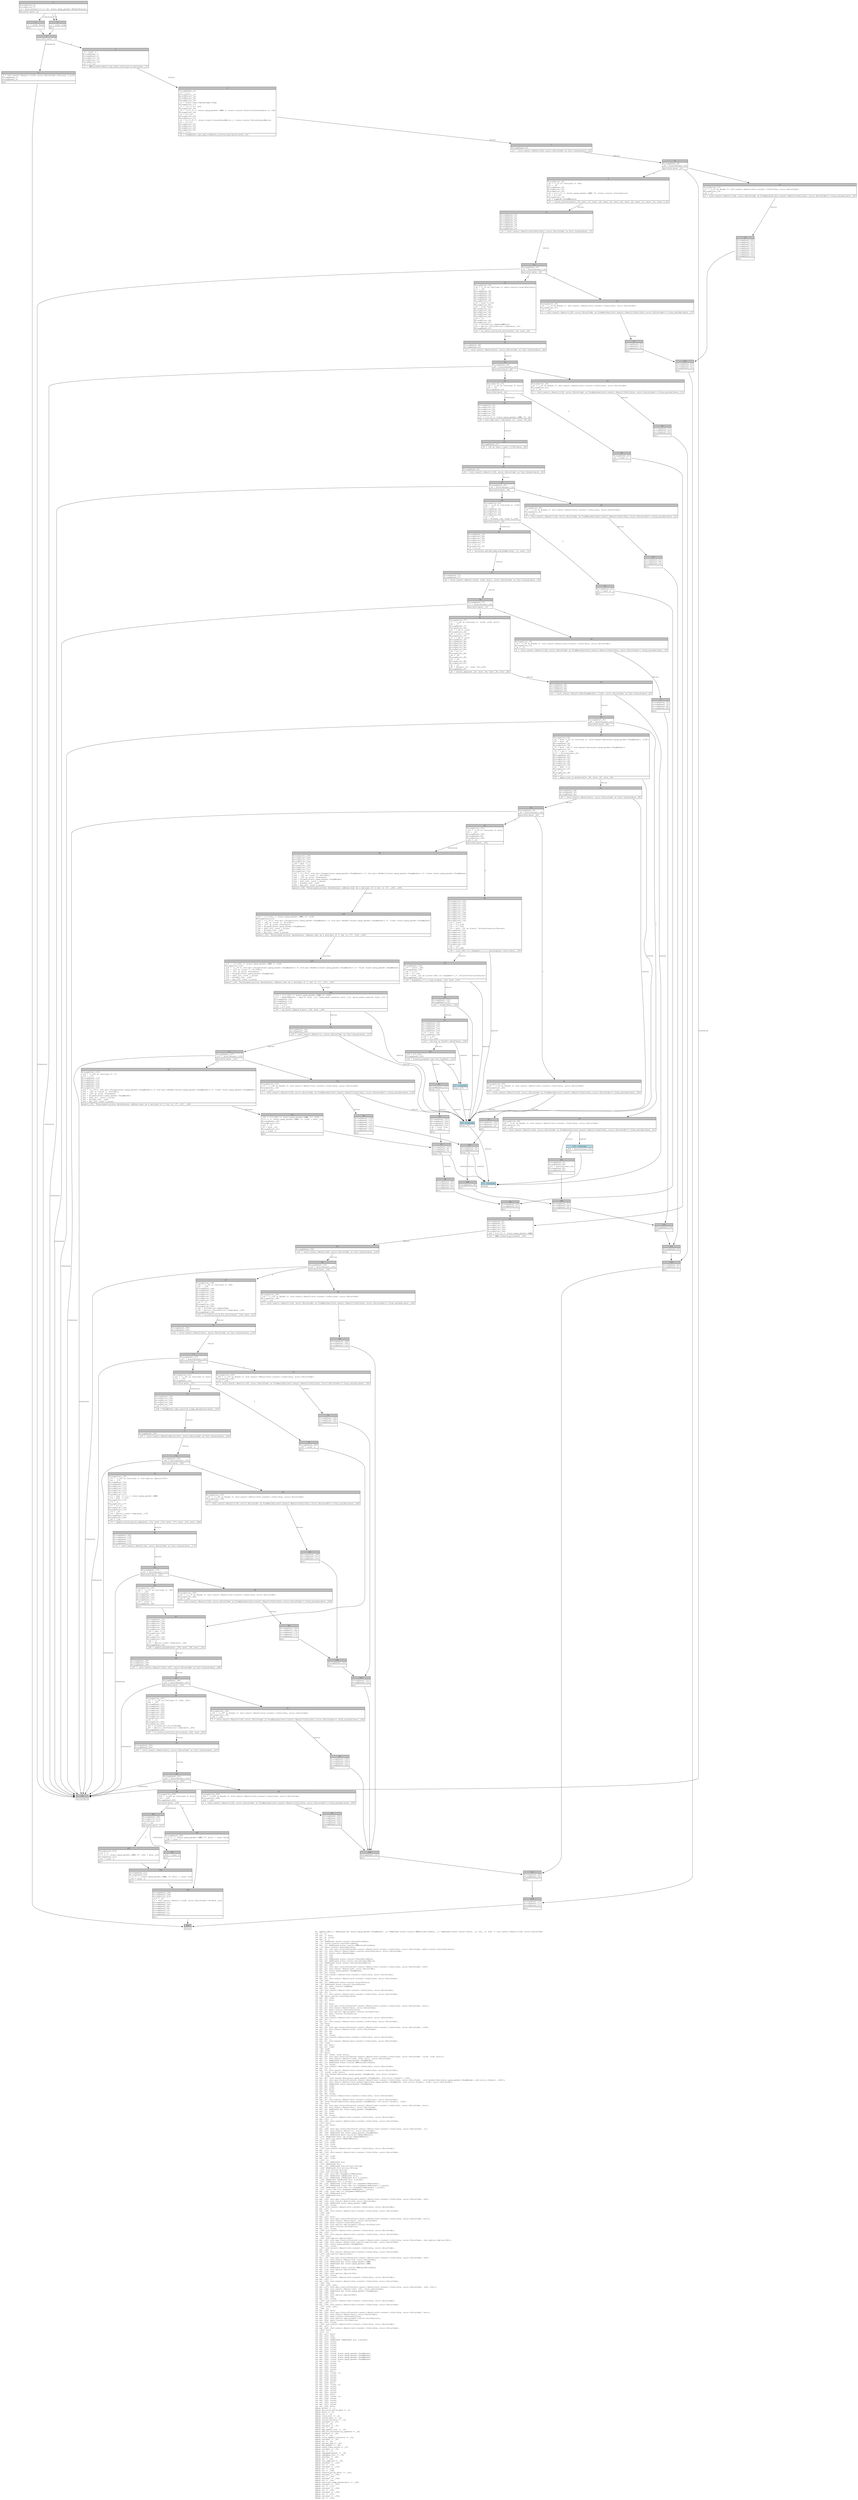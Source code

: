 digraph Mir_0_745 {
    graph [fontname="Courier, monospace"];
    node [fontname="Courier, monospace"];
    edge [fontname="Courier, monospace"];
    label=<fn _update_amm(_1: &amp;ReErased mut state::perp_market::PerpMarket, _2: &amp;ReErased state::oracle::MMOraclePriceData, _3: &amp;ReErased state::state::State, _4: i64, _5: u64) -&gt; std::result::Result&lt;i128, error::ErrorCode&gt;<br align="left"/>let _6: ();<br align="left"/>let mut _7: bool;<br align="left"/>let mut _8: isize;<br align="left"/>let mut _9: !;<br align="left"/>let _10: &amp;ReErased state::oracle::OraclePriceData;<br align="left"/>let _11: state::oracle::OraclePriceData;<br align="left"/>let mut _12: &amp;ReErased state::oracle::MMOraclePriceData;<br align="left"/>let _13: math::oracle::OracleValidity;<br align="left"/>let mut _14: std::ops::ControlFlow&lt;std::result::Result&lt;std::convert::Infallible, error::ErrorCode&gt;, math::oracle::OracleValidity&gt;;<br align="left"/>let mut _15: std::result::Result&lt;math::oracle::OracleValidity, error::ErrorCode&gt;;<br align="left"/>let mut _16: state::user::MarketType;<br align="left"/>let mut _17: u16;<br align="left"/>let mut _18: i64;<br align="left"/>let mut _19: &amp;ReErased state::oracle::OraclePriceData;<br align="left"/>let mut _20: &amp;ReErased state::state::ValidityGuardRails;<br align="left"/>let _21: &amp;ReErased state::state::ValidityGuardRails;<br align="left"/>let mut _22: u64;<br align="left"/>let mut _23: std::ops::ControlFlow&lt;std::result::Result&lt;std::convert::Infallible, error::ErrorCode&gt;, u64&gt;;<br align="left"/>let mut _24: std::result::Result&lt;u64, error::ErrorCode&gt;;<br align="left"/>let mut _25: state::perp_market::PerpMarket;<br align="left"/>let mut _26: isize;<br align="left"/>let _27: std::result::Result&lt;std::convert::Infallible, error::ErrorCode&gt;;<br align="left"/>let mut _28: !;<br align="left"/>let mut _29: std::result::Result&lt;std::convert::Infallible, error::ErrorCode&gt;;<br align="left"/>let _30: u64;<br align="left"/>let mut _31: &amp;ReErased state::oracle::OracleSource;<br align="left"/>let _32: &amp;ReErased state::oracle::OracleSource;<br align="left"/>let mut _33: math::oracle::LogMode;<br align="left"/>let mut _34: isize;<br align="left"/>let _35: std::result::Result&lt;std::convert::Infallible, error::ErrorCode&gt;;<br align="left"/>let mut _36: !;<br align="left"/>let mut _37: std::result::Result&lt;std::convert::Infallible, error::ErrorCode&gt;;<br align="left"/>let _38: math::oracle::OracleValidity;<br align="left"/>let mut _39: i128;<br align="left"/>let mut _40: bool;<br align="left"/>let _41: ();<br align="left"/>let mut _42: bool;<br align="left"/>let mut _43: std::ops::ControlFlow&lt;std::result::Result&lt;std::convert::Infallible, error::ErrorCode&gt;, bool&gt;;<br align="left"/>let mut _44: std::result::Result&lt;bool, error::ErrorCode&gt;;<br align="left"/>let mut _45: math::oracle::OracleValidity;<br align="left"/>let mut _46: std::option::Option&lt;math::oracle::DriftAction&gt;;<br align="left"/>let mut _47: math::oracle::DriftAction;<br align="left"/>let mut _48: isize;<br align="left"/>let _49: std::result::Result&lt;std::convert::Infallible, error::ErrorCode&gt;;<br align="left"/>let mut _50: !;<br align="left"/>let mut _51: std::result::Result&lt;std::convert::Infallible, error::ErrorCode&gt;;<br align="left"/>let _52: bool;<br align="left"/>let _53: i128;<br align="left"/>let mut _54: std::ops::ControlFlow&lt;std::result::Result&lt;std::convert::Infallible, error::ErrorCode&gt;, i128&gt;;<br align="left"/>let mut _55: std::result::Result&lt;i128, error::ErrorCode&gt;;<br align="left"/>let mut _56: u8;<br align="left"/>let mut _57: u8;<br align="left"/>let mut _58: isize;<br align="left"/>let _59: std::result::Result&lt;std::convert::Infallible, error::ErrorCode&gt;;<br align="left"/>let mut _60: !;<br align="left"/>let mut _61: std::result::Result&lt;std::convert::Infallible, error::ErrorCode&gt;;<br align="left"/>let _62: i128;<br align="left"/>let mut _63: bool;<br align="left"/>let mut _64: i128;<br align="left"/>let _65: u128;<br align="left"/>let _66: u128;<br align="left"/>let _67: bool;<br align="left"/>let mut _68: (u128, u128, bool);<br align="left"/>let mut _69: std::ops::ControlFlow&lt;std::result::Result&lt;std::convert::Infallible, error::ErrorCode&gt;, (u128, u128, bool)&gt;;<br align="left"/>let mut _70: std::result::Result&lt;(u128, u128, bool), error::ErrorCode&gt;;<br align="left"/>let mut _71: &amp;ReErased state::perp_market::PerpMarket;<br align="left"/>let mut _72: &amp;ReErased state::oracle::MMOraclePriceData;<br align="left"/>let mut _73: isize;<br align="left"/>let _74: std::result::Result&lt;std::convert::Infallible, error::ErrorCode&gt;;<br align="left"/>let mut _75: !;<br align="left"/>let mut _76: std::result::Result&lt;std::convert::Infallible, error::ErrorCode&gt;;<br align="left"/>let _77: (u128, u128, bool);<br align="left"/>let _78: std::boxed::Box&lt;state::perp_market::PerpMarket, std::alloc::Global&gt;;<br align="left"/>let _79: i128;<br align="left"/>let mut _80: (std::boxed::Box&lt;state::perp_market::PerpMarket, std::alloc::Global&gt;, i128);<br align="left"/>let mut _81: std::ops::ControlFlow&lt;std::result::Result&lt;std::convert::Infallible, error::ErrorCode&gt;, (std::boxed::Box&lt;state::perp_market::PerpMarket, std::alloc::Global&gt;, i128)&gt;;<br align="left"/>let mut _82: std::result::Result&lt;(std::boxed::Box&lt;state::perp_market::PerpMarket, std::alloc::Global&gt;, i128), error::ErrorCode&gt;;<br align="left"/>let mut _83: &amp;ReErased state::perp_market::PerpMarket;<br align="left"/>let mut _84: u128;<br align="left"/>let mut _85: u128;<br align="left"/>let mut _86: bool;<br align="left"/>let mut _87: i128;<br align="left"/>let mut _88: isize;<br align="left"/>let _89: std::result::Result&lt;std::convert::Infallible, error::ErrorCode&gt;;<br align="left"/>let mut _90: !;<br align="left"/>let mut _91: std::result::Result&lt;std::convert::Infallible, error::ErrorCode&gt;;<br align="left"/>let _92: (std::boxed::Box&lt;state::perp_market::PerpMarket, std::alloc::Global&gt;, i128);<br align="left"/>let _93: bool;<br align="left"/>let mut _94: std::ops::ControlFlow&lt;std::result::Result&lt;std::convert::Infallible, error::ErrorCode&gt;, bool&gt;;<br align="left"/>let mut _95: std::result::Result&lt;bool, error::ErrorCode&gt;;<br align="left"/>let mut _96: &amp;ReErased mut state::perp_market::PerpMarket;<br align="left"/>let mut _97: i128;<br align="left"/>let mut _98: bool;<br align="left"/>let mut _99: isize;<br align="left"/>let _100: std::result::Result&lt;std::convert::Infallible, error::ErrorCode&gt;;<br align="left"/>let mut _101: !;<br align="left"/>let mut _102: std::result::Result&lt;std::convert::Infallible, error::ErrorCode&gt;;<br align="left"/>let _103: bool;<br align="left"/>let mut _104: bool;<br align="left"/>let _105: ();<br align="left"/>let mut _106: std::ops::ControlFlow&lt;std::result::Result&lt;std::convert::Infallible, error::ErrorCode&gt;, ()&gt;;<br align="left"/>let mut _107: std::result::Result&lt;(), error::ErrorCode&gt;;<br align="left"/>let mut _108: &amp;ReErased mut state::perp_market::PerpMarket;<br align="left"/>let mut _109: &amp;ReErased math::cp_curve::UpdateKResult;<br align="left"/>let _110: &amp;ReErased math::cp_curve::UpdateKResult;<br align="left"/>let _111: math::cp_curve::UpdateKResult;<br align="left"/>let mut _112: u128;<br align="left"/>let mut _113: u128;<br align="left"/>let mut _114: u128;<br align="left"/>let mut _115: isize;<br align="left"/>let _116: std::result::Result&lt;std::convert::Infallible, error::ErrorCode&gt;;<br align="left"/>let mut _117: !;<br align="left"/>let mut _118: std::result::Result&lt;std::convert::Infallible, error::ErrorCode&gt;;<br align="left"/>let _119: ();<br align="left"/>let mut _120: u128;<br align="left"/>let mut _121: i128;<br align="left"/>let _122: ();<br align="left"/>let mut _123: &amp;ReErased str;<br align="left"/>let _124: &amp;ReErased str;<br align="left"/>let mut _125: &amp;ReErased std::string::String;<br align="left"/>let _126: &amp;ReErased std::string::String;<br align="left"/>let _127: std::string::String;<br align="left"/>let _128: std::string::String;<br align="left"/>let mut _129: std::fmt::Arguments&lt;ReErased&gt;;<br align="left"/>let mut _130: &amp;ReErased [&amp;ReErased str];<br align="left"/>let mut _131: &amp;ReErased [&amp;ReErased str; 2_usize];<br align="left"/>let _132: &amp;ReErased [&amp;ReErased str; 2_usize];<br align="left"/>let _133: [&amp;ReErased str; 2_usize];<br align="left"/>let mut _134: &amp;ReErased [core::fmt::rt::Argument&lt;ReErased&gt;];<br align="left"/>let mut _135: &amp;ReErased [core::fmt::rt::Argument&lt;ReErased&gt;; 1_usize];<br align="left"/>let _136: &amp;ReErased [core::fmt::rt::Argument&lt;ReErased&gt;; 1_usize];<br align="left"/>let _137: [core::fmt::rt::Argument&lt;ReErased&gt;; 1_usize];<br align="left"/>let mut _138: core::fmt::rt::Argument&lt;ReErased&gt;;<br align="left"/>let mut _139: &amp;ReErased bool;<br align="left"/>let _140: &amp;ReErased bool;<br align="left"/>let _141: u64;<br align="left"/>let mut _142: std::ops::ControlFlow&lt;std::result::Result&lt;std::convert::Infallible, error::ErrorCode&gt;, u64&gt;;<br align="left"/>let mut _143: std::result::Result&lt;u64, error::ErrorCode&gt;;<br align="left"/>let mut _144: &amp;ReErased state::perp_market::AMM;<br align="left"/>let mut _145: isize;<br align="left"/>let _146: std::result::Result&lt;std::convert::Infallible, error::ErrorCode&gt;;<br align="left"/>let mut _147: !;<br align="left"/>let mut _148: std::result::Result&lt;std::convert::Infallible, error::ErrorCode&gt;;<br align="left"/>let _149: u64;<br align="left"/>let _150: ();<br align="left"/>let mut _151: bool;<br align="left"/>let mut _152: std::ops::ControlFlow&lt;std::result::Result&lt;std::convert::Infallible, error::ErrorCode&gt;, bool&gt;;<br align="left"/>let mut _153: std::result::Result&lt;bool, error::ErrorCode&gt;;<br align="left"/>let mut _154: math::oracle::OracleValidity;<br align="left"/>let mut _155: std::option::Option&lt;math::oracle::DriftAction&gt;;<br align="left"/>let mut _156: math::oracle::DriftAction;<br align="left"/>let mut _157: isize;<br align="left"/>let _158: std::result::Result&lt;std::convert::Infallible, error::ErrorCode&gt;;<br align="left"/>let mut _159: !;<br align="left"/>let mut _160: std::result::Result&lt;std::convert::Infallible, error::ErrorCode&gt;;<br align="left"/>let _161: bool;<br align="left"/>let _162: std::option::Option&lt;i64&gt;;<br align="left"/>let mut _163: std::ops::ControlFlow&lt;std::result::Result&lt;std::convert::Infallible, error::ErrorCode&gt;, std::option::Option&lt;i64&gt;&gt;;<br align="left"/>let mut _164: std::result::Result&lt;std::option::Option&lt;i64&gt;, error::ErrorCode&gt;;<br align="left"/>let mut _165: state::perp_market::PerpMarket;<br align="left"/>let mut _166: isize;<br align="left"/>let _167: std::result::Result&lt;std::convert::Infallible, error::ErrorCode&gt;;<br align="left"/>let mut _168: !;<br align="left"/>let mut _169: std::result::Result&lt;std::convert::Infallible, error::ErrorCode&gt;;<br align="left"/>let _170: std::option::Option&lt;i64&gt;;<br align="left"/>let _171: i64;<br align="left"/>let mut _172: std::ops::ControlFlow&lt;std::result::Result&lt;std::convert::Infallible, error::ErrorCode&gt;, i64&gt;;<br align="left"/>let mut _173: std::result::Result&lt;i64, error::ErrorCode&gt;;<br align="left"/>let mut _174: &amp;ReErased mut state::perp_market::AMM;<br align="left"/>let mut _175: &amp;ReErased mut state::perp_market::AMM;<br align="left"/>let mut _176: i64;<br align="left"/>let mut _177: &amp;ReErased state::oracle::MMOraclePriceData;<br align="left"/>let mut _178: std::option::Option&lt;u64&gt;;<br align="left"/>let mut _179: u64;<br align="left"/>let mut _180: std::option::Option&lt;i64&gt;;<br align="left"/>let mut _181: isize;<br align="left"/>let _182: std::result::Result&lt;std::convert::Infallible, error::ErrorCode&gt;;<br align="left"/>let mut _183: !;<br align="left"/>let mut _184: std::result::Result&lt;std::convert::Infallible, error::ErrorCode&gt;;<br align="left"/>let _185: i64;<br align="left"/>let _186: (u32, u32);<br align="left"/>let mut _187: std::ops::ControlFlow&lt;std::result::Result&lt;std::convert::Infallible, error::ErrorCode&gt;, (u32, u32)&gt;;<br align="left"/>let mut _188: std::result::Result&lt;(u32, u32), error::ErrorCode&gt;;<br align="left"/>let mut _189: &amp;ReErased mut state::perp_market::PerpMarket;<br align="left"/>let mut _190: u64;<br align="left"/>let mut _191: std::option::Option&lt;u64&gt;;<br align="left"/>let mut _192: u64;<br align="left"/>let mut _193: isize;<br align="left"/>let _194: std::result::Result&lt;std::convert::Infallible, error::ErrorCode&gt;;<br align="left"/>let mut _195: !;<br align="left"/>let mut _196: std::result::Result&lt;std::convert::Infallible, error::ErrorCode&gt;;<br align="left"/>let _197: (u32, u32);<br align="left"/>let _198: ();<br align="left"/>let mut _199: bool;<br align="left"/>let mut _200: std::ops::ControlFlow&lt;std::result::Result&lt;std::convert::Infallible, error::ErrorCode&gt;, bool&gt;;<br align="left"/>let mut _201: std::result::Result&lt;bool, error::ErrorCode&gt;;<br align="left"/>let mut _202: math::oracle::OracleValidity;<br align="left"/>let mut _203: std::option::Option&lt;math::oracle::DriftAction&gt;;<br align="left"/>let mut _204: math::oracle::DriftAction;<br align="left"/>let mut _205: isize;<br align="left"/>let _206: std::result::Result&lt;std::convert::Infallible, error::ErrorCode&gt;;<br align="left"/>let mut _207: !;<br align="left"/>let mut _208: std::result::Result&lt;std::convert::Infallible, error::ErrorCode&gt;;<br align="left"/>let _209: bool;<br align="left"/>let _210: ();<br align="left"/>let mut _211: bool;<br align="left"/>let mut _212: u64;<br align="left"/>let mut _213: i128;<br align="left"/>let mut _214: &amp;ReErased [&amp;ReErased str; 2_usize];<br align="left"/>let mut _215: isize;<br align="left"/>let mut _216: isize;<br align="left"/>let mut _217: isize;<br align="left"/>let mut _218: isize;<br align="left"/>let mut _219: isize;<br align="left"/>let mut _220: isize;<br align="left"/>let mut _221: *const state::perp_market::PerpMarket;<br align="left"/>let mut _222: *const state::perp_market::PerpMarket;<br align="left"/>let mut _223: *const state::perp_market::PerpMarket;<br align="left"/>let mut _224: *const state::perp_market::PerpMarket;<br align="left"/>let mut _225: *const ();<br align="left"/>let mut _226: usize;<br align="left"/>let mut _227: usize;<br align="left"/>let mut _228: usize;<br align="left"/>let mut _229: usize;<br align="left"/>let mut _230: bool;<br align="left"/>let mut _231: *const ();<br align="left"/>let mut _232: usize;<br align="left"/>let mut _233: usize;<br align="left"/>let mut _234: usize;<br align="left"/>let mut _235: usize;<br align="left"/>let mut _236: bool;<br align="left"/>let mut _237: *const ();<br align="left"/>let mut _238: usize;<br align="left"/>let mut _239: usize;<br align="left"/>let mut _240: usize;<br align="left"/>let mut _241: usize;<br align="left"/>let mut _242: bool;<br align="left"/>let mut _243: *const ();<br align="left"/>let mut _244: usize;<br align="left"/>let mut _245: usize;<br align="left"/>let mut _246: usize;<br align="left"/>let mut _247: usize;<br align="left"/>let mut _248: bool;<br align="left"/>debug market =&gt; _1;<br align="left"/>debug mm_oracle_price_data =&gt; _2;<br align="left"/>debug state =&gt; _3;<br align="left"/>debug now =&gt; _4;<br align="left"/>debug clock_slot =&gt; _5;<br align="left"/>debug oracle_data =&gt; _10;<br align="left"/>debug oracle_validity =&gt; _13;<br align="left"/>debug residual =&gt; _27;<br align="left"/>debug val =&gt; _30;<br align="left"/>debug residual =&gt; _35;<br align="left"/>debug val =&gt; _38;<br align="left"/>debug amm_update_cost =&gt; _39;<br align="left"/>debug amm_not_successfully_updated =&gt; _40;<br align="left"/>debug residual =&gt; _49;<br align="left"/>debug val =&gt; _52;<br align="left"/>debug curve_update_intensity =&gt; _53;<br align="left"/>debug residual =&gt; _59;<br align="left"/>debug val =&gt; _62;<br align="left"/>debug optimal_peg =&gt; _65;<br align="left"/>debug fee_budget =&gt; _66;<br align="left"/>debug check_lower_bound =&gt; _67;<br align="left"/>debug residual =&gt; _74;<br align="left"/>debug val =&gt; _77;<br align="left"/>debug repegged_market =&gt; _78;<br align="left"/>debug repegged_cost =&gt; _79;<br align="left"/>debug residual =&gt; _89;<br align="left"/>debug val =&gt; _92;<br align="left"/>debug cost_applied =&gt; _93;<br align="left"/>debug residual =&gt; _100;<br align="left"/>debug val =&gt; _103;<br align="left"/>debug residual =&gt; _116;<br align="left"/>debug val =&gt; _119;<br align="left"/>debug res =&gt; _128;<br align="left"/>debug reserve_price_after =&gt; _141;<br align="left"/>debug residual =&gt; _146;<br align="left"/>debug val =&gt; _149;<br align="left"/>debug residual =&gt; _158;<br align="left"/>debug val =&gt; _161;<br align="left"/>debug sanitize_clamp_denominator =&gt; _162;<br align="left"/>debug residual =&gt; _167;<br align="left"/>debug val =&gt; _170;<br align="left"/>debug residual =&gt; _182;<br align="left"/>debug val =&gt; _185;<br align="left"/>debug residual =&gt; _194;<br align="left"/>debug val =&gt; _197;<br align="left"/>debug residual =&gt; _206;<br align="left"/>debug val =&gt; _209;<br align="left"/>>;
    bb0__0_745 [shape="none", label=<<table border="0" cellborder="1" cellspacing="0"><tr><td bgcolor="gray" align="center" colspan="1">0</td></tr><tr><td align="left" balign="left">StorageLive(_6)<br/>StorageLive(_7)<br/>_8 = discriminant(((*_1).22: state::perp_market::MarketStatus))<br/></td></tr><tr><td align="left">switchInt(move _8)</td></tr></table>>];
    bb1__0_745 [shape="none", label=<<table border="0" cellborder="1" cellspacing="0"><tr><td bgcolor="gray" align="center" colspan="1">1</td></tr><tr><td align="left" balign="left">_7 = const false<br/></td></tr><tr><td align="left">goto</td></tr></table>>];
    bb2__0_745 [shape="none", label=<<table border="0" cellborder="1" cellspacing="0"><tr><td bgcolor="gray" align="center" colspan="1">2</td></tr><tr><td align="left" balign="left">_7 = const true<br/></td></tr><tr><td align="left">goto</td></tr></table>>];
    bb3__0_745 [shape="none", label=<<table border="0" cellborder="1" cellspacing="0"><tr><td bgcolor="gray" align="center" colspan="1">3</td></tr><tr><td align="left">switchInt(move _7)</td></tr></table>>];
    bb4__0_745 [shape="none", label=<<table border="0" cellborder="1" cellspacing="0"><tr><td bgcolor="gray" align="center" colspan="1">4</td></tr><tr><td align="left" balign="left">_0 = std::result::Result::&lt;i128, error::ErrorCode&gt;::Ok(const 0_i128)<br/>StorageDead(_7)<br/>StorageDead(_6)<br/></td></tr><tr><td align="left">goto</td></tr></table>>];
    bb5__0_745 [shape="none", label=<<table border="0" cellborder="1" cellspacing="0"><tr><td bgcolor="gray" align="center" colspan="1">5</td></tr><tr><td align="left" balign="left">_6 = const ()<br/>StorageDead(_7)<br/>StorageDead(_6)<br/>StorageLive(_10)<br/>StorageLive(_11)<br/>StorageLive(_12)<br/>_12 = &amp;(*_2)<br/></td></tr><tr><td align="left">_11 = MMOraclePriceData::get_safe_oracle_price_data(move _12)</td></tr></table>>];
    bb6__0_745 [shape="none", label=<<table border="0" cellborder="1" cellspacing="0"><tr><td bgcolor="gray" align="center" colspan="1">6</td></tr><tr><td align="left" balign="left">StorageDead(_12)<br/>_10 = &amp;_11<br/>StorageLive(_13)<br/>StorageLive(_14)<br/>StorageLive(_15)<br/>StorageLive(_16)<br/>_16 = state::user::MarketType::Perp<br/>StorageLive(_17)<br/>_17 = ((*_1).21: u16)<br/>StorageLive(_18)<br/>_18 = ((((*_1).1: state::perp_market::AMM).1: state::oracle::HistoricalOracleData).3: i64)<br/>StorageLive(_19)<br/>_19 = &amp;(*_10)<br/>StorageLive(_20)<br/>StorageLive(_21)<br/>_21 = &amp;(((*_3).7: state::state::OracleGuardRails).1: state::state::ValidityGuardRails)<br/>_20 = &amp;(*_21)<br/>StorageLive(_22)<br/>StorageLive(_23)<br/>StorageLive(_24)<br/>StorageLive(_25)<br/>_25 = (*_1)<br/></td></tr><tr><td align="left">_24 = PerpMarket::get_max_confidence_interval_multiplier(move _25)</td></tr></table>>];
    bb7__0_745 [shape="none", label=<<table border="0" cellborder="1" cellspacing="0"><tr><td bgcolor="gray" align="center" colspan="1">7</td></tr><tr><td align="left" balign="left">StorageDead(_25)<br/></td></tr><tr><td align="left">_23 = &lt;std::result::Result&lt;u64, error::ErrorCode&gt; as Try&gt;::branch(move _24)</td></tr></table>>];
    bb8__0_745 [shape="none", label=<<table border="0" cellborder="1" cellspacing="0"><tr><td bgcolor="gray" align="center" colspan="1">8</td></tr><tr><td align="left" balign="left">StorageDead(_24)<br/>_26 = discriminant(_23)<br/></td></tr><tr><td align="left">switchInt(move _26)</td></tr></table>>];
    bb9__0_745 [shape="none", label=<<table border="0" cellborder="1" cellspacing="0"><tr><td bgcolor="gray" align="center" colspan="1">9</td></tr><tr><td align="left" balign="left">StorageLive(_30)<br/>_30 = ((_23 as Continue).0: u64)<br/>_22 = _30<br/>StorageDead(_30)<br/>StorageLive(_31)<br/>StorageLive(_32)<br/>_32 = &amp;(((*_1).1: state::perp_market::AMM).72: state::oracle::OracleSource)<br/>_31 = &amp;(*_32)<br/>StorageLive(_33)<br/>_33 = LogMode::SafeMMOracle<br/></td></tr><tr><td align="left">_15 = oracle_validity(move _16, move _17, move _18, move _19, move _20, move _22, move _31, move _33, const 0_i8)</td></tr></table>>];
    bb10__0_745 [shape="none", label=<<table border="0" cellborder="1" cellspacing="0"><tr><td bgcolor="gray" align="center" colspan="1">10</td></tr><tr><td align="left">unreachable</td></tr></table>>];
    bb11__0_745 [shape="none", label=<<table border="0" cellborder="1" cellspacing="0"><tr><td bgcolor="gray" align="center" colspan="1">11</td></tr><tr><td align="left" balign="left">StorageLive(_27)<br/>_27 = ((_23 as Break).0: std::result::Result&lt;std::convert::Infallible, error::ErrorCode&gt;)<br/>StorageLive(_29)<br/>_29 = _27<br/></td></tr><tr><td align="left">_0 = &lt;std::result::Result&lt;i128, error::ErrorCode&gt; as FromResidual&lt;std::result::Result&lt;Infallible, error::ErrorCode&gt;&gt;&gt;::from_residual(move _29)</td></tr></table>>];
    bb12__0_745 [shape="none", label=<<table border="0" cellborder="1" cellspacing="0"><tr><td bgcolor="gray" align="center" colspan="1">12</td></tr><tr><td align="left" balign="left">StorageDead(_29)<br/>StorageDead(_27)<br/>StorageDead(_22)<br/>StorageDead(_20)<br/>StorageDead(_19)<br/>StorageDead(_18)<br/>StorageDead(_17)<br/>StorageDead(_16)<br/>StorageDead(_15)<br/></td></tr><tr><td align="left">goto</td></tr></table>>];
    bb13__0_745 [shape="none", label=<<table border="0" cellborder="1" cellspacing="0"><tr><td bgcolor="gray" align="center" colspan="1">13</td></tr><tr><td align="left" balign="left">StorageDead(_33)<br/>StorageDead(_31)<br/>StorageDead(_22)<br/>StorageDead(_20)<br/>StorageDead(_19)<br/>StorageDead(_18)<br/>StorageDead(_17)<br/>StorageDead(_16)<br/></td></tr><tr><td align="left">_14 = &lt;std::result::Result&lt;OracleValidity, error::ErrorCode&gt; as Try&gt;::branch(move _15)</td></tr></table>>];
    bb14__0_745 [shape="none", label=<<table border="0" cellborder="1" cellspacing="0"><tr><td bgcolor="gray" align="center" colspan="1">14</td></tr><tr><td align="left" balign="left">StorageDead(_15)<br/>_34 = discriminant(_14)<br/></td></tr><tr><td align="left">switchInt(move _34)</td></tr></table>>];
    bb15__0_745 [shape="none", label=<<table border="0" cellborder="1" cellspacing="0"><tr><td bgcolor="gray" align="center" colspan="1">15</td></tr><tr><td align="left" balign="left">StorageLive(_38)<br/>_38 = ((_14 as Continue).0: math::oracle::OracleValidity)<br/>_13 = _38<br/>StorageDead(_38)<br/>StorageDead(_32)<br/>StorageDead(_23)<br/>StorageDead(_21)<br/>StorageDead(_14)<br/>StorageLive(_39)<br/>_39 = const 0_i128<br/>StorageLive(_40)<br/>_40 = const false<br/>StorageLive(_41)<br/>StorageLive(_42)<br/>StorageLive(_43)<br/>StorageLive(_44)<br/>StorageLive(_45)<br/>_45 = _13<br/>StorageLive(_46)<br/>StorageLive(_47)<br/>_47 = DriftAction::UpdateAMMCurve<br/>_46 = Option::&lt;DriftAction&gt;::Some(move _47)<br/>StorageDead(_47)<br/></td></tr><tr><td align="left">_44 = is_oracle_valid_for_action(move _45, move _46)</td></tr></table>>];
    bb16__0_745 [shape="none", label=<<table border="0" cellborder="1" cellspacing="0"><tr><td bgcolor="gray" align="center" colspan="1">16</td></tr><tr><td align="left" balign="left">StorageLive(_35)<br/>_35 = ((_14 as Break).0: std::result::Result&lt;std::convert::Infallible, error::ErrorCode&gt;)<br/>StorageLive(_37)<br/>_37 = _35<br/></td></tr><tr><td align="left">_0 = &lt;std::result::Result&lt;i128, error::ErrorCode&gt; as FromResidual&lt;std::result::Result&lt;Infallible, error::ErrorCode&gt;&gt;&gt;::from_residual(move _37)</td></tr></table>>];
    bb17__0_745 [shape="none", label=<<table border="0" cellborder="1" cellspacing="0"><tr><td bgcolor="gray" align="center" colspan="1">17</td></tr><tr><td align="left" balign="left">StorageDead(_37)<br/>StorageDead(_35)<br/>StorageDead(_32)<br/></td></tr><tr><td align="left">goto</td></tr></table>>];
    bb18__0_745 [shape="none", label=<<table border="0" cellborder="1" cellspacing="0"><tr><td bgcolor="gray" align="center" colspan="1">18</td></tr><tr><td align="left" balign="left">StorageDead(_46)<br/>StorageDead(_45)<br/></td></tr><tr><td align="left">_43 = &lt;std::result::Result&lt;bool, error::ErrorCode&gt; as Try&gt;::branch(move _44)</td></tr></table>>];
    bb19__0_745 [shape="none", label=<<table border="0" cellborder="1" cellspacing="0"><tr><td bgcolor="gray" align="center" colspan="1">19</td></tr><tr><td align="left" balign="left">StorageDead(_44)<br/>_48 = discriminant(_43)<br/></td></tr><tr><td align="left">switchInt(move _48)</td></tr></table>>];
    bb20__0_745 [shape="none", label=<<table border="0" cellborder="1" cellspacing="0"><tr><td bgcolor="gray" align="center" colspan="1">20</td></tr><tr><td align="left" balign="left">StorageLive(_52)<br/>_52 = ((_43 as Continue).0: bool)<br/>_42 = _52<br/>StorageDead(_52)<br/></td></tr><tr><td align="left">switchInt(move _42)</td></tr></table>>];
    bb21__0_745 [shape="none", label=<<table border="0" cellborder="1" cellspacing="0"><tr><td bgcolor="gray" align="center" colspan="1">21</td></tr><tr><td align="left" balign="left">StorageLive(_49)<br/>_49 = ((_43 as Break).0: std::result::Result&lt;std::convert::Infallible, error::ErrorCode&gt;)<br/>StorageLive(_51)<br/>_51 = _49<br/></td></tr><tr><td align="left">_0 = &lt;std::result::Result&lt;i128, error::ErrorCode&gt; as FromResidual&lt;std::result::Result&lt;Infallible, error::ErrorCode&gt;&gt;&gt;::from_residual(move _51)</td></tr></table>>];
    bb22__0_745 [shape="none", label=<<table border="0" cellborder="1" cellspacing="0"><tr><td bgcolor="gray" align="center" colspan="1">22</td></tr><tr><td align="left" balign="left">StorageDead(_51)<br/>StorageDead(_49)<br/>StorageDead(_43)<br/></td></tr><tr><td align="left">goto</td></tr></table>>];
    bb23__0_745 [shape="none", label=<<table border="0" cellborder="1" cellspacing="0"><tr><td bgcolor="gray" align="center" colspan="1">23</td></tr><tr><td align="left" balign="left">StorageDead(_43)<br/>StorageLive(_53)<br/>StorageLive(_54)<br/>StorageLive(_55)<br/>StorageLive(_56)<br/>StorageLive(_57)<br/>_57 = (((*_1).1: state::perp_market::AMM).70: u8)<br/></td></tr><tr><td align="left">_56 = std::cmp::min::&lt;u8&gt;(move _57, const 100_u8)</td></tr></table>>];
    bb24__0_745 [shape="none", label=<<table border="0" cellborder="1" cellspacing="0"><tr><td bgcolor="gray" align="center" colspan="1">24</td></tr><tr><td align="left" balign="left">StorageDead(_43)<br/>_41 = const ()<br/></td></tr><tr><td align="left">goto</td></tr></table>>];
    bb25__0_745 [shape="none", label=<<table border="0" cellborder="1" cellspacing="0"><tr><td bgcolor="gray" align="center" colspan="1">25</td></tr><tr><td align="left" balign="left">StorageDead(_57)<br/></td></tr><tr><td align="left">_55 = &lt;u8 as Cast&gt;::cast::&lt;i128&gt;(move _56)</td></tr></table>>];
    bb26__0_745 [shape="none", label=<<table border="0" cellborder="1" cellspacing="0"><tr><td bgcolor="gray" align="center" colspan="1">26</td></tr><tr><td align="left" balign="left">StorageDead(_56)<br/></td></tr><tr><td align="left">_54 = &lt;std::result::Result&lt;i128, error::ErrorCode&gt; as Try&gt;::branch(move _55)</td></tr></table>>];
    bb27__0_745 [shape="none", label=<<table border="0" cellborder="1" cellspacing="0"><tr><td bgcolor="gray" align="center" colspan="1">27</td></tr><tr><td align="left" balign="left">StorageDead(_55)<br/>_58 = discriminant(_54)<br/></td></tr><tr><td align="left">switchInt(move _58)</td></tr></table>>];
    bb28__0_745 [shape="none", label=<<table border="0" cellborder="1" cellspacing="0"><tr><td bgcolor="gray" align="center" colspan="1">28</td></tr><tr><td align="left" balign="left">StorageLive(_62)<br/>_62 = ((_54 as Continue).0: i128)<br/>_53 = _62<br/>StorageDead(_62)<br/>StorageDead(_54)<br/>StorageLive(_63)<br/>StorageLive(_64)<br/>_64 = _53<br/>_63 = Gt(move _64, const 0_i128)<br/></td></tr><tr><td align="left">switchInt(move _63)</td></tr></table>>];
    bb29__0_745 [shape="none", label=<<table border="0" cellborder="1" cellspacing="0"><tr><td bgcolor="gray" align="center" colspan="1">29</td></tr><tr><td align="left" balign="left">StorageLive(_59)<br/>_59 = ((_54 as Break).0: std::result::Result&lt;std::convert::Infallible, error::ErrorCode&gt;)<br/>StorageLive(_61)<br/>_61 = _59<br/></td></tr><tr><td align="left">_0 = &lt;std::result::Result&lt;i128, error::ErrorCode&gt; as FromResidual&lt;std::result::Result&lt;Infallible, error::ErrorCode&gt;&gt;&gt;::from_residual(move _61)</td></tr></table>>];
    bb30__0_745 [shape="none", label=<<table border="0" cellborder="1" cellspacing="0"><tr><td bgcolor="gray" align="center" colspan="1">30</td></tr><tr><td align="left" balign="left">StorageDead(_61)<br/>StorageDead(_59)<br/>StorageDead(_54)<br/></td></tr><tr><td align="left">goto</td></tr></table>>];
    bb31__0_745 [shape="none", label=<<table border="0" cellborder="1" cellspacing="0"><tr><td bgcolor="gray" align="center" colspan="1">31</td></tr><tr><td align="left" balign="left">StorageDead(_64)<br/>StorageLive(_68)<br/>StorageLive(_69)<br/>StorageLive(_70)<br/>StorageLive(_71)<br/>_71 = &amp;(*_1)<br/>StorageLive(_72)<br/>_72 = &amp;(*_2)<br/></td></tr><tr><td align="left">_70 = calculate_optimal_peg_and_budget(move _71, move _72)</td></tr></table>>];
    bb32__0_745 [shape="none", label=<<table border="0" cellborder="1" cellspacing="0"><tr><td bgcolor="gray" align="center" colspan="1">32</td></tr><tr><td align="left" balign="left">StorageDead(_64)<br/>_41 = const ()<br/></td></tr><tr><td align="left">goto</td></tr></table>>];
    bb33__0_745 [shape="none", label=<<table border="0" cellborder="1" cellspacing="0"><tr><td bgcolor="gray" align="center" colspan="1">33</td></tr><tr><td align="left" balign="left">StorageDead(_72)<br/>StorageDead(_71)<br/></td></tr><tr><td align="left">_69 = &lt;std::result::Result&lt;(u128, u128, bool), error::ErrorCode&gt; as Try&gt;::branch(move _70)</td></tr></table>>];
    bb34__0_745 [shape="none", label=<<table border="0" cellborder="1" cellspacing="0"><tr><td bgcolor="gray" align="center" colspan="1">34</td></tr><tr><td align="left" balign="left">StorageDead(_70)<br/>_73 = discriminant(_69)<br/></td></tr><tr><td align="left">switchInt(move _73)</td></tr></table>>];
    bb35__0_745 [shape="none", label=<<table border="0" cellborder="1" cellspacing="0"><tr><td bgcolor="gray" align="center" colspan="1">35</td></tr><tr><td align="left" balign="left">StorageLive(_77)<br/>_77 = ((_69 as Continue).0: (u128, u128, bool))<br/>_68 = _77<br/>StorageDead(_77)<br/>StorageLive(_65)<br/>_65 = (_68.0: u128)<br/>StorageLive(_66)<br/>_66 = (_68.1: u128)<br/>StorageLive(_67)<br/>_67 = (_68.2: bool)<br/>StorageDead(_69)<br/>StorageDead(_68)<br/>StorageLive(_80)<br/>StorageLive(_81)<br/>StorageLive(_82)<br/>StorageLive(_83)<br/>_83 = &amp;(*_1)<br/>StorageLive(_84)<br/>_84 = _65<br/>StorageLive(_85)<br/>_85 = _66<br/>StorageLive(_86)<br/>StorageLive(_87)<br/>_87 = _53<br/>_86 = Ge(move _87, const 100_i128)<br/>StorageDead(_87)<br/></td></tr><tr><td align="left">_82 = adjust_amm(move _83, move _84, move _85, move _86)</td></tr></table>>];
    bb36__0_745 [shape="none", label=<<table border="0" cellborder="1" cellspacing="0"><tr><td bgcolor="gray" align="center" colspan="1">36</td></tr><tr><td align="left" balign="left">StorageLive(_74)<br/>_74 = ((_69 as Break).0: std::result::Result&lt;std::convert::Infallible, error::ErrorCode&gt;)<br/>StorageLive(_76)<br/>_76 = _74<br/></td></tr><tr><td align="left">_0 = &lt;std::result::Result&lt;i128, error::ErrorCode&gt; as FromResidual&lt;std::result::Result&lt;Infallible, error::ErrorCode&gt;&gt;&gt;::from_residual(move _76)</td></tr></table>>];
    bb37__0_745 [shape="none", label=<<table border="0" cellborder="1" cellspacing="0"><tr><td bgcolor="gray" align="center" colspan="1">37</td></tr><tr><td align="left" balign="left">StorageDead(_76)<br/>StorageDead(_74)<br/>StorageDead(_69)<br/>StorageDead(_68)<br/></td></tr><tr><td align="left">goto</td></tr></table>>];
    bb38__0_745 [shape="none", label=<<table border="0" cellborder="1" cellspacing="0"><tr><td bgcolor="gray" align="center" colspan="1">38</td></tr><tr><td align="left" balign="left">StorageDead(_86)<br/>StorageDead(_85)<br/>StorageDead(_84)<br/>StorageDead(_83)<br/></td></tr><tr><td align="left">_81 = &lt;std::result::Result&lt;(Box&lt;PerpMarket&gt;, i128), error::ErrorCode&gt; as Try&gt;::branch(move _82)</td></tr></table>>];
    bb39__0_745 [shape="none", label=<<table border="0" cellborder="1" cellspacing="0"><tr><td bgcolor="gray" align="center" colspan="1">39</td></tr><tr><td align="left" balign="left">StorageDead(_82)<br/>_88 = discriminant(_81)<br/></td></tr><tr><td align="left">switchInt(move _88)</td></tr></table>>];
    bb40__0_745 [shape="none", label=<<table border="0" cellborder="1" cellspacing="0"><tr><td bgcolor="gray" align="center" colspan="1">40</td></tr><tr><td align="left" balign="left">StorageLive(_92)<br/>_92 = move ((_81 as Continue).0: (std::boxed::Box&lt;state::perp_market::PerpMarket&gt;, i128))<br/>_80 = move _92<br/>StorageDead(_92)<br/>StorageLive(_78)<br/>_78 = move (_80.0: std::boxed::Box&lt;state::perp_market::PerpMarket&gt;)<br/>StorageLive(_79)<br/>_79 = (_80.1: i128)<br/>_217 = discriminant(_81)<br/>StorageDead(_81)<br/>StorageDead(_80)<br/>StorageLive(_93)<br/>StorageLive(_94)<br/>StorageLive(_95)<br/>StorageLive(_96)<br/>_96 = &amp;mut (*_1)<br/>StorageLive(_97)<br/>_97 = _79<br/>StorageLive(_98)<br/>_98 = _67<br/></td></tr><tr><td align="left">_95 = apply_cost_to_market(move _96, move _97, move _98)</td></tr></table>>];
    bb41__0_745 [shape="none", label=<<table border="0" cellborder="1" cellspacing="0"><tr><td bgcolor="gray" align="center" colspan="1">41</td></tr><tr><td align="left" balign="left">StorageLive(_89)<br/>_89 = ((_81 as Break).0: std::result::Result&lt;std::convert::Infallible, error::ErrorCode&gt;)<br/>StorageLive(_91)<br/>_91 = _89<br/></td></tr><tr><td align="left">_0 = &lt;std::result::Result&lt;i128, error::ErrorCode&gt; as FromResidual&lt;std::result::Result&lt;Infallible, error::ErrorCode&gt;&gt;&gt;::from_residual(move _91)</td></tr></table>>];
    bb42__0_745 [shape="none", label=<<table border="0" cellborder="1" cellspacing="0"><tr><td bgcolor="gray" align="center" colspan="1">42</td></tr><tr><td align="left" balign="left">StorageDead(_91)<br/>StorageDead(_89)<br/>_215 = discriminant(_81)<br/>StorageDead(_81)<br/>StorageDead(_80)<br/></td></tr><tr><td align="left">goto</td></tr></table>>];
    bb43__0_745 [shape="none", label=<<table border="0" cellborder="1" cellspacing="0"><tr><td bgcolor="gray" align="center" colspan="1">43</td></tr><tr><td align="left" balign="left">StorageDead(_98)<br/>StorageDead(_97)<br/>StorageDead(_96)<br/></td></tr><tr><td align="left">_94 = &lt;std::result::Result&lt;bool, error::ErrorCode&gt; as Try&gt;::branch(move _95)</td></tr></table>>];
    bb44__0_745 [shape="none", label=<<table border="0" cellborder="1" cellspacing="0"><tr><td bgcolor="gray" align="center" colspan="1">44</td></tr><tr><td align="left" balign="left">StorageDead(_95)<br/>_99 = discriminant(_94)<br/></td></tr><tr><td align="left">switchInt(move _99)</td></tr></table>>];
    bb45__0_745 [shape="none", label=<<table border="0" cellborder="1" cellspacing="0"><tr><td bgcolor="gray" align="center" colspan="1">45</td></tr><tr><td align="left" balign="left">StorageLive(_103)<br/>_103 = ((_94 as Continue).0: bool)<br/>_93 = _103<br/>StorageDead(_103)<br/>StorageDead(_94)<br/>StorageLive(_104)<br/>_104 = _93<br/></td></tr><tr><td align="left">switchInt(move _104)</td></tr></table>>];
    bb46__0_745 [shape="none", label=<<table border="0" cellborder="1" cellspacing="0"><tr><td bgcolor="gray" align="center" colspan="1">46</td></tr><tr><td align="left" balign="left">StorageLive(_100)<br/>_100 = ((_94 as Break).0: std::result::Result&lt;std::convert::Infallible, error::ErrorCode&gt;)<br/>StorageLive(_102)<br/>_102 = _100<br/></td></tr><tr><td align="left">_0 = &lt;std::result::Result&lt;i128, error::ErrorCode&gt; as FromResidual&lt;std::result::Result&lt;Infallible, error::ErrorCode&gt;&gt;&gt;::from_residual(move _102)</td></tr></table>>];
    bb47__0_745 [shape="none", label=<<table border="0" cellborder="1" cellspacing="0"><tr><td bgcolor="gray" align="center" colspan="1">47</td></tr><tr><td align="left" balign="left">StorageDead(_102)<br/>StorageDead(_100)<br/>StorageDead(_94)<br/></td></tr><tr><td align="left">goto</td></tr></table>>];
    bb48__0_745 [shape="none", label=<<table border="0" cellborder="1" cellspacing="0"><tr><td bgcolor="gray" align="center" colspan="1">48</td></tr><tr><td align="left" balign="left">StorageLive(_105)<br/>StorageLive(_106)<br/>StorageLive(_107)<br/>StorageLive(_108)<br/>_108 = &amp;mut (*_1)<br/>StorageLive(_109)<br/>StorageLive(_110)<br/>StorageLive(_111)<br/>StorageLive(_112)<br/>_221 = (((_78.0: std::ptr::Unique&lt;state::perp_market::PerpMarket&gt;).0: std::ptr::NonNull&lt;state::perp_market::PerpMarket&gt;).0: *const state::perp_market::PerpMarket)<br/>_243 = _221 as *const () (PtrToPtr)<br/>_244 = _243 as usize (Transmute)<br/>_245 = AlignOf(state::perp_market::PerpMarket)<br/>_246 = Sub(_245, const 1_usize)<br/>_247 = BitAnd(_244, _246)<br/>_248 = Eq(_247, const 0_usize)<br/></td></tr><tr><td align="left">assert(_248, &quot;misaligned pointer dereference: address must be a multiple of {} but is {}&quot;, _245, _244)</td></tr></table>>];
    bb49__0_745 [shape="none", label=<<table border="0" cellborder="1" cellspacing="0"><tr><td bgcolor="gray" align="center" colspan="1">49</td></tr><tr><td align="left" balign="left">StorageLive(_122)<br/>StorageLive(_123)<br/>StorageLive(_124)<br/>StorageLive(_125)<br/>StorageLive(_126)<br/>StorageLive(_127)<br/>StorageLive(_128)<br/>StorageLive(_129)<br/>StorageLive(_130)<br/>StorageLive(_131)<br/>StorageLive(_132)<br/>_214 = const _<br/>_132 = &amp;(*_214)<br/>_131 = &amp;(*_132)<br/>_130 = move _131 as &amp;[&amp;str] (PointerCoercion(Unsize))<br/>StorageDead(_131)<br/>StorageLive(_134)<br/>StorageLive(_135)<br/>StorageLive(_136)<br/>StorageLive(_137)<br/>StorageLive(_138)<br/>StorageLive(_139)<br/>StorageLive(_140)<br/>_140 = &amp;_67<br/>_139 = &amp;(*_140)<br/></td></tr><tr><td align="left">_138 = core::fmt::rt::Argument::&lt;'_&gt;::new_display::&lt;bool&gt;(move _139)</td></tr></table>>];
    bb50__0_745 [shape="none", label=<<table border="0" cellborder="1" cellspacing="0"><tr><td bgcolor="gray" align="center" colspan="1">50</td></tr><tr><td align="left" balign="left">StorageDead(_109)<br/>StorageDead(_108)<br/></td></tr><tr><td align="left">_106 = &lt;std::result::Result&lt;(), error::ErrorCode&gt; as Try&gt;::branch(move _107)</td></tr></table>>];
    bb51__0_745 [shape="none", label=<<table border="0" cellborder="1" cellspacing="0"><tr><td bgcolor="gray" align="center" colspan="1">51</td></tr><tr><td align="left" balign="left">StorageDead(_107)<br/>_115 = discriminant(_106)<br/></td></tr><tr><td align="left">switchInt(move _115)</td></tr></table>>];
    bb52__0_745 [shape="none", label=<<table border="0" cellborder="1" cellspacing="0"><tr><td bgcolor="gray" align="center" colspan="1">52</td></tr><tr><td align="left" balign="left">StorageLive(_119)<br/>_119 = ((_106 as Continue).0: ())<br/>_105 = _119<br/>StorageDead(_119)<br/>StorageDead(_111)<br/>StorageDead(_110)<br/>StorageDead(_106)<br/>StorageDead(_105)<br/>StorageLive(_120)<br/>_224 = (((_78.0: std::ptr::Unique&lt;state::perp_market::PerpMarket&gt;).0: std::ptr::NonNull&lt;state::perp_market::PerpMarket&gt;).0: *const state::perp_market::PerpMarket)<br/>_225 = _224 as *const () (PtrToPtr)<br/>_226 = _225 as usize (Transmute)<br/>_227 = AlignOf(state::perp_market::PerpMarket)<br/>_228 = Sub(_227, const 1_usize)<br/>_229 = BitAnd(_226, _228)<br/>_230 = Eq(_229, const 0_usize)<br/></td></tr><tr><td align="left">assert(_230, &quot;misaligned pointer dereference: address must be a multiple of {} but is {}&quot;, _227, _226)</td></tr></table>>];
    bb53__0_745 [shape="none", label=<<table border="0" cellborder="1" cellspacing="0"><tr><td bgcolor="gray" align="center" colspan="1">53</td></tr><tr><td align="left" balign="left">StorageLive(_116)<br/>_116 = ((_106 as Break).0: std::result::Result&lt;std::convert::Infallible, error::ErrorCode&gt;)<br/>StorageLive(_118)<br/>_118 = _116<br/></td></tr><tr><td align="left">_0 = &lt;std::result::Result&lt;i128, error::ErrorCode&gt; as FromResidual&lt;std::result::Result&lt;Infallible, error::ErrorCode&gt;&gt;&gt;::from_residual(move _118)</td></tr></table>>];
    bb54__0_745 [shape="none", label=<<table border="0" cellborder="1" cellspacing="0"><tr><td bgcolor="gray" align="center" colspan="1">54</td></tr><tr><td align="left" balign="left">StorageDead(_118)<br/>StorageDead(_116)<br/>StorageDead(_111)<br/>StorageDead(_110)<br/>StorageDead(_106)<br/>StorageDead(_105)<br/>StorageDead(_104)<br/></td></tr><tr><td align="left">goto</td></tr></table>>];
    bb55__0_745 [shape="none", label=<<table border="0" cellborder="1" cellspacing="0"><tr><td bgcolor="gray" align="center" colspan="1">55</td></tr><tr><td align="left" balign="left">StorageDead(_139)<br/>_137 = [move _138]<br/>StorageDead(_138)<br/>_136 = &amp;_137<br/>_135 = &amp;(*_136)<br/>_134 = move _135 as &amp;[core::fmt::rt::Argument&lt;'_&gt;] (PointerCoercion(Unsize))<br/>StorageDead(_135)<br/></td></tr><tr><td align="left">_129 = Arguments::&lt;'_&gt;::new_v1(move _130, move _134)</td></tr></table>>];
    bb56__0_745 [shape="none", label=<<table border="0" cellborder="1" cellspacing="0"><tr><td bgcolor="gray" align="center" colspan="1">56</td></tr><tr><td align="left" balign="left">StorageDead(_134)<br/>StorageDead(_130)<br/></td></tr><tr><td align="left">_128 = format(move _129)</td></tr></table>>];
    bb57__0_745 [shape="none", label=<<table border="0" cellborder="1" cellspacing="0"><tr><td bgcolor="gray" align="center" colspan="1">57</td></tr><tr><td align="left" balign="left">StorageDead(_129)<br/>StorageDead(_140)<br/>StorageDead(_137)<br/>StorageDead(_136)<br/>StorageDead(_132)<br/>_127 = move _128<br/>StorageDead(_128)<br/>_126 = &amp;_127<br/>_125 = &amp;(*_126)<br/></td></tr><tr><td align="left">_124 = &lt;String as Deref&gt;::deref(move _125)</td></tr></table>>];
    bb58__0_745 [shape="none", label=<<table border="0" cellborder="1" cellspacing="0"><tr><td bgcolor="gray" align="center" colspan="1">58</td></tr><tr><td align="left" balign="left">_123 = &amp;(*_124)<br/>StorageDead(_125)<br/></td></tr><tr><td align="left">_122 = solana_program::log::sol_log(move _123)</td></tr></table>>];
    bb59__0_745 [shape="none", label=<<table border="0" cellborder="1" cellspacing="0"><tr><td bgcolor="gray" align="center" colspan="1">59</td></tr><tr><td align="left" balign="left">StorageDead(_123)<br/></td></tr><tr><td align="left">drop(_127)</td></tr></table>>];
    bb60__0_745 [shape="none", label=<<table border="0" cellborder="1" cellspacing="0"><tr><td bgcolor="gray" align="center" colspan="1">60</td></tr><tr><td align="left" balign="left">StorageDead(_127)<br/>StorageDead(_126)<br/>StorageDead(_124)<br/>StorageDead(_122)<br/>_40 = const true<br/>_41 = const ()<br/></td></tr><tr><td align="left">goto</td></tr></table>>];
    bb61__0_745 [shape="none", label=<<table border="0" cellborder="1" cellspacing="0"><tr><td bgcolor="gray" align="center" colspan="1">61</td></tr><tr><td align="left" balign="left">StorageDead(_104)<br/>StorageDead(_93)<br/>StorageDead(_79)<br/></td></tr><tr><td align="left">drop(_78)</td></tr></table>>];
    bb62__0_745 [shape="none", label=<<table border="0" cellborder="1" cellspacing="0"><tr><td bgcolor="gray" align="center" colspan="1">62</td></tr><tr><td align="left" balign="left">StorageDead(_78)<br/>StorageDead(_67)<br/>StorageDead(_66)<br/>StorageDead(_65)<br/></td></tr><tr><td align="left">goto</td></tr></table>>];
    bb63__0_745 [shape="none", label=<<table border="0" cellborder="1" cellspacing="0"><tr><td bgcolor="gray" align="center" colspan="1">63</td></tr><tr><td align="left" balign="left">StorageDead(_63)<br/>StorageDead(_53)<br/></td></tr><tr><td align="left">goto</td></tr></table>>];
    bb64__0_745 [shape="none", label=<<table border="0" cellborder="1" cellspacing="0"><tr><td bgcolor="gray" align="center" colspan="1">64</td></tr><tr><td align="left" balign="left">StorageDead(_42)<br/>StorageDead(_41)<br/>StorageLive(_141)<br/>StorageLive(_142)<br/>StorageLive(_143)<br/>StorageLive(_144)<br/>_144 = &amp;((*_1).1: state::perp_market::AMM)<br/></td></tr><tr><td align="left">_143 = AMM::reserve_price(move _144)</td></tr></table>>];
    bb65__0_745 [shape="none", label=<<table border="0" cellborder="1" cellspacing="0"><tr><td bgcolor="gray" align="center" colspan="1">65</td></tr><tr><td align="left" balign="left">StorageDead(_144)<br/></td></tr><tr><td align="left">_142 = &lt;std::result::Result&lt;u64, error::ErrorCode&gt; as Try&gt;::branch(move _143)</td></tr></table>>];
    bb66__0_745 [shape="none", label=<<table border="0" cellborder="1" cellspacing="0"><tr><td bgcolor="gray" align="center" colspan="1">66</td></tr><tr><td align="left" balign="left">StorageDead(_143)<br/>_145 = discriminant(_142)<br/></td></tr><tr><td align="left">switchInt(move _145)</td></tr></table>>];
    bb67__0_745 [shape="none", label=<<table border="0" cellborder="1" cellspacing="0"><tr><td bgcolor="gray" align="center" colspan="1">67</td></tr><tr><td align="left" balign="left">StorageLive(_149)<br/>_149 = ((_142 as Continue).0: u64)<br/>_141 = _149<br/>StorageDead(_149)<br/>StorageDead(_142)<br/>StorageLive(_150)<br/>StorageLive(_151)<br/>StorageLive(_152)<br/>StorageLive(_153)<br/>StorageLive(_154)<br/>_154 = _13<br/>StorageLive(_155)<br/>StorageLive(_156)<br/>_156 = DriftAction::UpdateTwap<br/>_155 = Option::&lt;DriftAction&gt;::Some(move _156)<br/>StorageDead(_156)<br/></td></tr><tr><td align="left">_153 = is_oracle_valid_for_action(move _154, move _155)</td></tr></table>>];
    bb68__0_745 [shape="none", label=<<table border="0" cellborder="1" cellspacing="0"><tr><td bgcolor="gray" align="center" colspan="1">68</td></tr><tr><td align="left" balign="left">StorageLive(_146)<br/>_146 = ((_142 as Break).0: std::result::Result&lt;std::convert::Infallible, error::ErrorCode&gt;)<br/>StorageLive(_148)<br/>_148 = _146<br/></td></tr><tr><td align="left">_0 = &lt;std::result::Result&lt;i128, error::ErrorCode&gt; as FromResidual&lt;std::result::Result&lt;Infallible, error::ErrorCode&gt;&gt;&gt;::from_residual(move _148)</td></tr></table>>];
    bb69__0_745 [shape="none", label=<<table border="0" cellborder="1" cellspacing="0"><tr><td bgcolor="gray" align="center" colspan="1">69</td></tr><tr><td align="left" balign="left">StorageDead(_148)<br/>StorageDead(_146)<br/>StorageDead(_142)<br/></td></tr><tr><td align="left">goto</td></tr></table>>];
    bb70__0_745 [shape="none", label=<<table border="0" cellborder="1" cellspacing="0"><tr><td bgcolor="gray" align="center" colspan="1">70</td></tr><tr><td align="left" balign="left">StorageDead(_155)<br/>StorageDead(_154)<br/></td></tr><tr><td align="left">_152 = &lt;std::result::Result&lt;bool, error::ErrorCode&gt; as Try&gt;::branch(move _153)</td></tr></table>>];
    bb71__0_745 [shape="none", label=<<table border="0" cellborder="1" cellspacing="0"><tr><td bgcolor="gray" align="center" colspan="1">71</td></tr><tr><td align="left" balign="left">StorageDead(_153)<br/>_157 = discriminant(_152)<br/></td></tr><tr><td align="left">switchInt(move _157)</td></tr></table>>];
    bb72__0_745 [shape="none", label=<<table border="0" cellborder="1" cellspacing="0"><tr><td bgcolor="gray" align="center" colspan="1">72</td></tr><tr><td align="left" balign="left">StorageLive(_161)<br/>_161 = ((_152 as Continue).0: bool)<br/>_151 = _161<br/>StorageDead(_161)<br/></td></tr><tr><td align="left">switchInt(move _151)</td></tr></table>>];
    bb73__0_745 [shape="none", label=<<table border="0" cellborder="1" cellspacing="0"><tr><td bgcolor="gray" align="center" colspan="1">73</td></tr><tr><td align="left" balign="left">StorageLive(_158)<br/>_158 = ((_152 as Break).0: std::result::Result&lt;std::convert::Infallible, error::ErrorCode&gt;)<br/>StorageLive(_160)<br/>_160 = _158<br/></td></tr><tr><td align="left">_0 = &lt;std::result::Result&lt;i128, error::ErrorCode&gt; as FromResidual&lt;std::result::Result&lt;Infallible, error::ErrorCode&gt;&gt;&gt;::from_residual(move _160)</td></tr></table>>];
    bb74__0_745 [shape="none", label=<<table border="0" cellborder="1" cellspacing="0"><tr><td bgcolor="gray" align="center" colspan="1">74</td></tr><tr><td align="left" balign="left">StorageDead(_160)<br/>StorageDead(_158)<br/>StorageDead(_152)<br/></td></tr><tr><td align="left">goto</td></tr></table>>];
    bb75__0_745 [shape="none", label=<<table border="0" cellborder="1" cellspacing="0"><tr><td bgcolor="gray" align="center" colspan="1">75</td></tr><tr><td align="left" balign="left">StorageDead(_152)<br/>StorageLive(_162)<br/>StorageLive(_163)<br/>StorageLive(_164)<br/>StorageLive(_165)<br/>_165 = (*_1)<br/></td></tr><tr><td align="left">_164 = PerpMarket::get_sanitize_clamp_denominator(move _165)</td></tr></table>>];
    bb76__0_745 [shape="none", label=<<table border="0" cellborder="1" cellspacing="0"><tr><td bgcolor="gray" align="center" colspan="1">76</td></tr><tr><td align="left" balign="left">StorageDead(_152)<br/>_150 = const ()<br/></td></tr><tr><td align="left">goto</td></tr></table>>];
    bb77__0_745 [shape="none", label=<<table border="0" cellborder="1" cellspacing="0"><tr><td bgcolor="gray" align="center" colspan="1">77</td></tr><tr><td align="left" balign="left">StorageDead(_165)<br/></td></tr><tr><td align="left">_163 = &lt;std::result::Result&lt;Option&lt;i64&gt;, error::ErrorCode&gt; as Try&gt;::branch(move _164)</td></tr></table>>];
    bb78__0_745 [shape="none", label=<<table border="0" cellborder="1" cellspacing="0"><tr><td bgcolor="gray" align="center" colspan="1">78</td></tr><tr><td align="left" balign="left">StorageDead(_164)<br/>_166 = discriminant(_163)<br/></td></tr><tr><td align="left">switchInt(move _166)</td></tr></table>>];
    bb79__0_745 [shape="none", label=<<table border="0" cellborder="1" cellspacing="0"><tr><td bgcolor="gray" align="center" colspan="1">79</td></tr><tr><td align="left" balign="left">StorageLive(_170)<br/>_170 = ((_163 as Continue).0: std::option::Option&lt;i64&gt;)<br/>_162 = _170<br/>StorageDead(_170)<br/>StorageDead(_163)<br/>StorageLive(_171)<br/>StorageLive(_172)<br/>StorageLive(_173)<br/>StorageLive(_174)<br/>StorageLive(_175)<br/>_175 = &amp;mut ((*_1).1: state::perp_market::AMM)<br/>_174 = &amp;mut (*_175)<br/>StorageLive(_176)<br/>_176 = _4<br/>StorageLive(_177)<br/>_177 = &amp;(*_2)<br/>StorageLive(_178)<br/>StorageLive(_179)<br/>_179 = _141<br/>_178 = Option::&lt;u64&gt;::Some(move _179)<br/>StorageDead(_179)<br/>StorageLive(_180)<br/>_180 = _162<br/></td></tr><tr><td align="left">_173 = update_oracle_price_twap(move _174, move _176, move _177, move _178, move _180)</td></tr></table>>];
    bb80__0_745 [shape="none", label=<<table border="0" cellborder="1" cellspacing="0"><tr><td bgcolor="gray" align="center" colspan="1">80</td></tr><tr><td align="left" balign="left">StorageLive(_167)<br/>_167 = ((_163 as Break).0: std::result::Result&lt;std::convert::Infallible, error::ErrorCode&gt;)<br/>StorageLive(_169)<br/>_169 = _167<br/></td></tr><tr><td align="left">_0 = &lt;std::result::Result&lt;i128, error::ErrorCode&gt; as FromResidual&lt;std::result::Result&lt;Infallible, error::ErrorCode&gt;&gt;&gt;::from_residual(move _169)</td></tr></table>>];
    bb81__0_745 [shape="none", label=<<table border="0" cellborder="1" cellspacing="0"><tr><td bgcolor="gray" align="center" colspan="1">81</td></tr><tr><td align="left" balign="left">StorageDead(_169)<br/>StorageDead(_167)<br/>StorageDead(_163)<br/></td></tr><tr><td align="left">goto</td></tr></table>>];
    bb82__0_745 [shape="none", label=<<table border="0" cellborder="1" cellspacing="0"><tr><td bgcolor="gray" align="center" colspan="1">82</td></tr><tr><td align="left" balign="left">StorageDead(_180)<br/>StorageDead(_178)<br/>StorageDead(_177)<br/>StorageDead(_176)<br/>StorageDead(_174)<br/></td></tr><tr><td align="left">_172 = &lt;std::result::Result&lt;i64, error::ErrorCode&gt; as Try&gt;::branch(move _173)</td></tr></table>>];
    bb83__0_745 [shape="none", label=<<table border="0" cellborder="1" cellspacing="0"><tr><td bgcolor="gray" align="center" colspan="1">83</td></tr><tr><td align="left" balign="left">StorageDead(_173)<br/>_181 = discriminant(_172)<br/></td></tr><tr><td align="left">switchInt(move _181)</td></tr></table>>];
    bb84__0_745 [shape="none", label=<<table border="0" cellborder="1" cellspacing="0"><tr><td bgcolor="gray" align="center" colspan="1">84</td></tr><tr><td align="left" balign="left">StorageLive(_185)<br/>_185 = ((_172 as Continue).0: i64)<br/>_171 = _185<br/>StorageDead(_185)<br/>StorageDead(_175)<br/>StorageDead(_172)<br/>StorageDead(_171)<br/>_150 = const ()<br/>StorageDead(_162)<br/></td></tr><tr><td align="left">goto</td></tr></table>>];
    bb85__0_745 [shape="none", label=<<table border="0" cellborder="1" cellspacing="0"><tr><td bgcolor="gray" align="center" colspan="1">85</td></tr><tr><td align="left" balign="left">StorageLive(_182)<br/>_182 = ((_172 as Break).0: std::result::Result&lt;std::convert::Infallible, error::ErrorCode&gt;)<br/>StorageLive(_184)<br/>_184 = _182<br/></td></tr><tr><td align="left">_0 = &lt;std::result::Result&lt;i128, error::ErrorCode&gt; as FromResidual&lt;std::result::Result&lt;Infallible, error::ErrorCode&gt;&gt;&gt;::from_residual(move _184)</td></tr></table>>];
    bb86__0_745 [shape="none", label=<<table border="0" cellborder="1" cellspacing="0"><tr><td bgcolor="gray" align="center" colspan="1">86</td></tr><tr><td align="left" balign="left">StorageDead(_184)<br/>StorageDead(_182)<br/>StorageDead(_175)<br/>StorageDead(_172)<br/>StorageDead(_171)<br/></td></tr><tr><td align="left">goto</td></tr></table>>];
    bb87__0_745 [shape="none", label=<<table border="0" cellborder="1" cellspacing="0"><tr><td bgcolor="gray" align="center" colspan="1">87</td></tr><tr><td align="left" balign="left">StorageDead(_151)<br/>StorageDead(_150)<br/>StorageLive(_186)<br/>StorageLive(_187)<br/>StorageLive(_188)<br/>StorageLive(_189)<br/>_189 = &amp;mut (*_1)<br/>StorageLive(_190)<br/>_190 = _141<br/>StorageLive(_191)<br/>StorageLive(_192)<br/>_192 = _5<br/>_191 = Option::&lt;u64&gt;::Some(move _192)<br/>StorageDead(_192)<br/></td></tr><tr><td align="left">_188 = update_spreads(move _189, move _190, move _191)</td></tr></table>>];
    bb88__0_745 [shape="none", label=<<table border="0" cellborder="1" cellspacing="0"><tr><td bgcolor="gray" align="center" colspan="1">88</td></tr><tr><td align="left" balign="left">StorageDead(_191)<br/>StorageDead(_190)<br/>StorageDead(_189)<br/></td></tr><tr><td align="left">_187 = &lt;std::result::Result&lt;(u32, u32), error::ErrorCode&gt; as Try&gt;::branch(move _188)</td></tr></table>>];
    bb89__0_745 [shape="none", label=<<table border="0" cellborder="1" cellspacing="0"><tr><td bgcolor="gray" align="center" colspan="1">89</td></tr><tr><td align="left" balign="left">StorageDead(_188)<br/>_193 = discriminant(_187)<br/></td></tr><tr><td align="left">switchInt(move _193)</td></tr></table>>];
    bb90__0_745 [shape="none", label=<<table border="0" cellborder="1" cellspacing="0"><tr><td bgcolor="gray" align="center" colspan="1">90</td></tr><tr><td align="left" balign="left">StorageLive(_197)<br/>_197 = ((_187 as Continue).0: (u32, u32))<br/>_186 = _197<br/>StorageDead(_197)<br/>StorageDead(_187)<br/>StorageDead(_186)<br/>StorageLive(_198)<br/>StorageLive(_199)<br/>StorageLive(_200)<br/>StorageLive(_201)<br/>StorageLive(_202)<br/>_202 = _13<br/>StorageLive(_203)<br/>StorageLive(_204)<br/>_204 = DriftAction::FillOrderAmm<br/>_203 = Option::&lt;DriftAction&gt;::Some(move _204)<br/>StorageDead(_204)<br/></td></tr><tr><td align="left">_201 = is_oracle_valid_for_action(move _202, move _203)</td></tr></table>>];
    bb91__0_745 [shape="none", label=<<table border="0" cellborder="1" cellspacing="0"><tr><td bgcolor="gray" align="center" colspan="1">91</td></tr><tr><td align="left" balign="left">StorageLive(_194)<br/>_194 = ((_187 as Break).0: std::result::Result&lt;std::convert::Infallible, error::ErrorCode&gt;)<br/>StorageLive(_196)<br/>_196 = _194<br/></td></tr><tr><td align="left">_0 = &lt;std::result::Result&lt;i128, error::ErrorCode&gt; as FromResidual&lt;std::result::Result&lt;Infallible, error::ErrorCode&gt;&gt;&gt;::from_residual(move _196)</td></tr></table>>];
    bb92__0_745 [shape="none", label=<<table border="0" cellborder="1" cellspacing="0"><tr><td bgcolor="gray" align="center" colspan="1">92</td></tr><tr><td align="left" balign="left">StorageDead(_196)<br/>StorageDead(_194)<br/>StorageDead(_187)<br/>StorageDead(_186)<br/></td></tr><tr><td align="left">goto</td></tr></table>>];
    bb93__0_745 [shape="none", label=<<table border="0" cellborder="1" cellspacing="0"><tr><td bgcolor="gray" align="center" colspan="1">93</td></tr><tr><td align="left" balign="left">StorageDead(_203)<br/>StorageDead(_202)<br/></td></tr><tr><td align="left">_200 = &lt;std::result::Result&lt;bool, error::ErrorCode&gt; as Try&gt;::branch(move _201)</td></tr></table>>];
    bb94__0_745 [shape="none", label=<<table border="0" cellborder="1" cellspacing="0"><tr><td bgcolor="gray" align="center" colspan="1">94</td></tr><tr><td align="left" balign="left">StorageDead(_201)<br/>_205 = discriminant(_200)<br/></td></tr><tr><td align="left">switchInt(move _205)</td></tr></table>>];
    bb95__0_745 [shape="none", label=<<table border="0" cellborder="1" cellspacing="0"><tr><td bgcolor="gray" align="center" colspan="1">95</td></tr><tr><td align="left" balign="left">StorageLive(_209)<br/>_209 = ((_200 as Continue).0: bool)<br/>_199 = _209<br/>StorageDead(_209)<br/></td></tr><tr><td align="left">switchInt(move _199)</td></tr></table>>];
    bb96__0_745 [shape="none", label=<<table border="0" cellborder="1" cellspacing="0"><tr><td bgcolor="gray" align="center" colspan="1">96</td></tr><tr><td align="left" balign="left">StorageLive(_206)<br/>_206 = ((_200 as Break).0: std::result::Result&lt;std::convert::Infallible, error::ErrorCode&gt;)<br/>StorageLive(_208)<br/>_208 = _206<br/></td></tr><tr><td align="left">_0 = &lt;std::result::Result&lt;i128, error::ErrorCode&gt; as FromResidual&lt;std::result::Result&lt;Infallible, error::ErrorCode&gt;&gt;&gt;::from_residual(move _208)</td></tr></table>>];
    bb97__0_745 [shape="none", label=<<table border="0" cellborder="1" cellspacing="0"><tr><td bgcolor="gray" align="center" colspan="1">97</td></tr><tr><td align="left" balign="left">StorageDead(_208)<br/>StorageDead(_206)<br/>StorageDead(_200)<br/>StorageDead(_199)<br/>StorageDead(_198)<br/></td></tr><tr><td align="left">goto</td></tr></table>>];
    bb98__0_745 [shape="none", label=<<table border="0" cellborder="1" cellspacing="0"><tr><td bgcolor="gray" align="center" colspan="1">98</td></tr><tr><td align="left" balign="left">StorageDead(_200)<br/>StorageLive(_210)<br/>StorageLive(_211)<br/>_211 = _40<br/></td></tr><tr><td align="left">switchInt(move _211)</td></tr></table>>];
    bb99__0_745 [shape="none", label=<<table border="0" cellborder="1" cellspacing="0"><tr><td bgcolor="gray" align="center" colspan="1">99</td></tr><tr><td align="left" balign="left">StorageDead(_200)<br/>(((*_1).1: state::perp_market::AMM).73: bool) = const false<br/>_198 = const ()<br/></td></tr><tr><td align="left">goto</td></tr></table>>];
    bb100__0_745 [shape="none", label=<<table border="0" cellborder="1" cellspacing="0"><tr><td bgcolor="gray" align="center" colspan="1">100</td></tr><tr><td align="left" balign="left">StorageLive(_212)<br/>_212 = _5<br/>(((*_1).1: state::perp_market::AMM).47: u64) = move _212<br/>StorageDead(_212)<br/>_210 = const ()<br/></td></tr><tr><td align="left">goto</td></tr></table>>];
    bb101__0_745 [shape="none", label=<<table border="0" cellborder="1" cellspacing="0"><tr><td bgcolor="gray" align="center" colspan="1">101</td></tr><tr><td align="left" balign="left">_210 = const ()<br/></td></tr><tr><td align="left">goto</td></tr></table>>];
    bb102__0_745 [shape="none", label=<<table border="0" cellborder="1" cellspacing="0"><tr><td bgcolor="gray" align="center" colspan="1">102</td></tr><tr><td align="left" balign="left">StorageDead(_211)<br/>StorageDead(_210)<br/>(((*_1).1: state::perp_market::AMM).73: bool) = const true<br/>_198 = const ()<br/></td></tr><tr><td align="left">goto</td></tr></table>>];
    bb103__0_745 [shape="none", label=<<table border="0" cellborder="1" cellspacing="0"><tr><td bgcolor="gray" align="center" colspan="1">103</td></tr><tr><td align="left" balign="left">StorageDead(_199)<br/>StorageDead(_198)<br/>StorageLive(_213)<br/>_213 = _39<br/>_0 = std::result::Result::&lt;i128, error::ErrorCode&gt;::Ok(move _213)<br/>StorageDead(_213)<br/>StorageDead(_141)<br/>StorageDead(_40)<br/>StorageDead(_39)<br/>StorageDead(_13)<br/>StorageDead(_11)<br/>StorageDead(_10)<br/></td></tr><tr><td align="left">goto</td></tr></table>>];
    bb104__0_745 [shape="none", label=<<table border="0" cellborder="1" cellspacing="0"><tr><td bgcolor="gray" align="center" colspan="1">104</td></tr><tr><td align="left" balign="left">StorageDead(_162)<br/></td></tr><tr><td align="left">goto</td></tr></table>>];
    bb105__0_745 [shape="none", label=<<table border="0" cellborder="1" cellspacing="0"><tr><td bgcolor="gray" align="center" colspan="1">105</td></tr><tr><td align="left" balign="left">StorageDead(_151)<br/>StorageDead(_150)<br/></td></tr><tr><td align="left">goto</td></tr></table>>];
    bb106__0_745 [shape="none", label=<<table border="0" cellborder="1" cellspacing="0"><tr><td bgcolor="gray" align="center" colspan="1">106</td></tr><tr><td align="left" balign="left">StorageDead(_141)<br/></td></tr><tr><td align="left">goto</td></tr></table>>];
    bb107__0_745 [shape="none", label=<<table border="0" cellborder="1" cellspacing="0"><tr><td bgcolor="gray" align="center" colspan="1">107</td></tr><tr><td align="left" balign="left">StorageDead(_93)<br/>StorageDead(_79)<br/></td></tr><tr><td align="left">drop(_78)</td></tr></table>>];
    bb108__0_745 [shape="none", label=<<table border="0" cellborder="1" cellspacing="0"><tr><td bgcolor="gray" align="center" colspan="1">108</td></tr><tr><td align="left" balign="left">StorageDead(_78)<br/></td></tr><tr><td align="left">goto</td></tr></table>>];
    bb109__0_745 [shape="none", label=<<table border="0" cellborder="1" cellspacing="0"><tr><td bgcolor="gray" align="center" colspan="1">109</td></tr><tr><td align="left" balign="left">StorageDead(_67)<br/>StorageDead(_66)<br/>StorageDead(_65)<br/></td></tr><tr><td align="left">goto</td></tr></table>>];
    bb110__0_745 [shape="none", label=<<table border="0" cellborder="1" cellspacing="0"><tr><td bgcolor="gray" align="center" colspan="1">110</td></tr><tr><td align="left" balign="left">StorageDead(_63)<br/></td></tr><tr><td align="left">goto</td></tr></table>>];
    bb111__0_745 [shape="none", label=<<table border="0" cellborder="1" cellspacing="0"><tr><td bgcolor="gray" align="center" colspan="1">111</td></tr><tr><td align="left" balign="left">StorageDead(_53)<br/></td></tr><tr><td align="left">goto</td></tr></table>>];
    bb112__0_745 [shape="none", label=<<table border="0" cellborder="1" cellspacing="0"><tr><td bgcolor="gray" align="center" colspan="1">112</td></tr><tr><td align="left" balign="left">StorageDead(_42)<br/>StorageDead(_41)<br/></td></tr><tr><td align="left">goto</td></tr></table>>];
    bb113__0_745 [shape="none", label=<<table border="0" cellborder="1" cellspacing="0"><tr><td bgcolor="gray" align="center" colspan="1">113</td></tr><tr><td align="left" balign="left">StorageDead(_40)<br/>StorageDead(_39)<br/></td></tr><tr><td align="left">goto</td></tr></table>>];
    bb114__0_745 [shape="none", label=<<table border="0" cellborder="1" cellspacing="0"><tr><td bgcolor="gray" align="center" colspan="1">114</td></tr><tr><td align="left" balign="left">StorageDead(_23)<br/>StorageDead(_21)<br/>StorageDead(_14)<br/></td></tr><tr><td align="left">goto</td></tr></table>>];
    bb115__0_745 [shape="none", label=<<table border="0" cellborder="1" cellspacing="0"><tr><td bgcolor="gray" align="center" colspan="1">115</td></tr><tr><td align="left" balign="left">StorageDead(_13)<br/>StorageDead(_11)<br/>StorageDead(_10)<br/></td></tr><tr><td align="left">goto</td></tr></table>>];
    bb116__0_745 [shape="none", label=<<table border="0" cellborder="1" cellspacing="0"><tr><td bgcolor="gray" align="center" colspan="1">116</td></tr><tr><td align="left">return</td></tr></table>>];
    bb117__0_745 [shape="none", label=<<table border="0" cellborder="1" cellspacing="0"><tr><td bgcolor="lightblue" align="center" colspan="1">117 (cleanup)</td></tr><tr><td align="left">drop(_127)</td></tr></table>>];
    bb118__0_745 [shape="none", label=<<table border="0" cellborder="1" cellspacing="0"><tr><td bgcolor="lightblue" align="center" colspan="1">118 (cleanup)</td></tr><tr><td align="left">drop(_78)</td></tr></table>>];
    bb119__0_745 [shape="none", label=<<table border="0" cellborder="1" cellspacing="0"><tr><td bgcolor="lightblue" align="center" colspan="1">119 (cleanup)</td></tr><tr><td align="left">resume</td></tr></table>>];
    bb120__0_745 [shape="none", label=<<table border="0" cellborder="1" cellspacing="0"><tr><td bgcolor="lightblue" align="center" colspan="1">120 (cleanup)</td></tr><tr><td align="left" balign="left">_220 = discriminant(_81)<br/></td></tr><tr><td align="left">goto</td></tr></table>>];
    bb121__0_745 [shape="none", label=<<table border="0" cellborder="1" cellspacing="0"><tr><td bgcolor="gray" align="center" colspan="1">121</td></tr><tr><td align="left" balign="left">_120 = (((*_224).1: state::perp_market::AMM).11: u128)<br/>(((*_1).1: state::perp_market::AMM).11: u128) = move _120<br/>StorageDead(_120)<br/>StorageLive(_121)<br/>_121 = _79<br/>_39 = move _121<br/>StorageDead(_121)<br/>_41 = const ()<br/></td></tr><tr><td align="left">goto</td></tr></table>>];
    bb122__0_745 [shape="none", label=<<table border="0" cellborder="1" cellspacing="0"><tr><td bgcolor="gray" align="center" colspan="1">122</td></tr><tr><td align="left" balign="left">_114 = (((*_223).1: state::perp_market::AMM).6: u128)<br/>_111 = UpdateKResult { sqrt_k: move _112, base_asset_reserve: move _113, quote_asset_reserve: move _114 }<br/>StorageDead(_114)<br/>StorageDead(_113)<br/>StorageDead(_112)<br/>_110 = &amp;_111<br/>_109 = &amp;(*_110)<br/></td></tr><tr><td align="left">_107 = cp_curve::update_k(move _108, move _109)</td></tr></table>>];
    bb123__0_745 [shape="none", label=<<table border="0" cellborder="1" cellspacing="0"><tr><td bgcolor="gray" align="center" colspan="1">123</td></tr><tr><td align="left" balign="left">_113 = (((*_222).1: state::perp_market::AMM).5: u128)<br/>StorageLive(_114)<br/>_223 = (((_78.0: std::ptr::Unique&lt;state::perp_market::PerpMarket&gt;).0: std::ptr::NonNull&lt;state::perp_market::PerpMarket&gt;).0: *const state::perp_market::PerpMarket)<br/>_231 = _223 as *const () (PtrToPtr)<br/>_232 = _231 as usize (Transmute)<br/>_233 = AlignOf(state::perp_market::PerpMarket)<br/>_234 = Sub(_233, const 1_usize)<br/>_235 = BitAnd(_232, _234)<br/>_236 = Eq(_235, const 0_usize)<br/></td></tr><tr><td align="left">assert(_236, &quot;misaligned pointer dereference: address must be a multiple of {} but is {}&quot;, _233, _232)</td></tr></table>>];
    bb124__0_745 [shape="none", label=<<table border="0" cellborder="1" cellspacing="0"><tr><td bgcolor="gray" align="center" colspan="1">124</td></tr><tr><td align="left" balign="left">_112 = (((*_221).1: state::perp_market::AMM).10: u128)<br/>StorageLive(_113)<br/>_222 = (((_78.0: std::ptr::Unique&lt;state::perp_market::PerpMarket&gt;).0: std::ptr::NonNull&lt;state::perp_market::PerpMarket&gt;).0: *const state::perp_market::PerpMarket)<br/>_237 = _222 as *const () (PtrToPtr)<br/>_238 = _237 as usize (Transmute)<br/>_239 = AlignOf(state::perp_market::PerpMarket)<br/>_240 = Sub(_239, const 1_usize)<br/>_241 = BitAnd(_238, _240)<br/>_242 = Eq(_241, const 0_usize)<br/></td></tr><tr><td align="left">assert(_242, &quot;misaligned pointer dereference: address must be a multiple of {} but is {}&quot;, _239, _238)</td></tr></table>>];
    bb0__0_745 -> bb2__0_745 [label="7"];
    bb0__0_745 -> bb2__0_745 [label="8"];
    bb0__0_745 -> bb1__0_745 [label="otherwise"];
    bb1__0_745 -> bb3__0_745 [label=""];
    bb2__0_745 -> bb3__0_745 [label=""];
    bb3__0_745 -> bb5__0_745 [label="0"];
    bb3__0_745 -> bb4__0_745 [label="otherwise"];
    bb4__0_745 -> bb116__0_745 [label=""];
    bb5__0_745 -> bb6__0_745 [label="return"];
    bb6__0_745 -> bb7__0_745 [label="return"];
    bb7__0_745 -> bb8__0_745 [label="return"];
    bb8__0_745 -> bb9__0_745 [label="0"];
    bb8__0_745 -> bb11__0_745 [label="1"];
    bb8__0_745 -> bb10__0_745 [label="otherwise"];
    bb9__0_745 -> bb13__0_745 [label="return"];
    bb11__0_745 -> bb12__0_745 [label="return"];
    bb12__0_745 -> bb114__0_745 [label=""];
    bb13__0_745 -> bb14__0_745 [label="return"];
    bb14__0_745 -> bb15__0_745 [label="0"];
    bb14__0_745 -> bb16__0_745 [label="1"];
    bb14__0_745 -> bb10__0_745 [label="otherwise"];
    bb15__0_745 -> bb18__0_745 [label="return"];
    bb16__0_745 -> bb17__0_745 [label="return"];
    bb17__0_745 -> bb114__0_745 [label=""];
    bb18__0_745 -> bb19__0_745 [label="return"];
    bb19__0_745 -> bb20__0_745 [label="0"];
    bb19__0_745 -> bb21__0_745 [label="1"];
    bb19__0_745 -> bb10__0_745 [label="otherwise"];
    bb20__0_745 -> bb24__0_745 [label="0"];
    bb20__0_745 -> bb23__0_745 [label="otherwise"];
    bb21__0_745 -> bb22__0_745 [label="return"];
    bb22__0_745 -> bb112__0_745 [label=""];
    bb23__0_745 -> bb25__0_745 [label="return"];
    bb24__0_745 -> bb64__0_745 [label=""];
    bb25__0_745 -> bb26__0_745 [label="return"];
    bb26__0_745 -> bb27__0_745 [label="return"];
    bb27__0_745 -> bb28__0_745 [label="0"];
    bb27__0_745 -> bb29__0_745 [label="1"];
    bb27__0_745 -> bb10__0_745 [label="otherwise"];
    bb28__0_745 -> bb32__0_745 [label="0"];
    bb28__0_745 -> bb31__0_745 [label="otherwise"];
    bb29__0_745 -> bb30__0_745 [label="return"];
    bb30__0_745 -> bb111__0_745 [label=""];
    bb31__0_745 -> bb33__0_745 [label="return"];
    bb32__0_745 -> bb63__0_745 [label=""];
    bb33__0_745 -> bb34__0_745 [label="return"];
    bb34__0_745 -> bb35__0_745 [label="0"];
    bb34__0_745 -> bb36__0_745 [label="1"];
    bb34__0_745 -> bb10__0_745 [label="otherwise"];
    bb35__0_745 -> bb38__0_745 [label="return"];
    bb36__0_745 -> bb37__0_745 [label="return"];
    bb37__0_745 -> bb110__0_745 [label=""];
    bb38__0_745 -> bb39__0_745 [label="return"];
    bb38__0_745 -> bb119__0_745 [label="unwind"];
    bb39__0_745 -> bb40__0_745 [label="0"];
    bb39__0_745 -> bb41__0_745 [label="1"];
    bb39__0_745 -> bb10__0_745 [label="otherwise"];
    bb40__0_745 -> bb43__0_745 [label="return"];
    bb40__0_745 -> bb118__0_745 [label="unwind"];
    bb41__0_745 -> bb42__0_745 [label="return"];
    bb41__0_745 -> bb120__0_745 [label="unwind"];
    bb42__0_745 -> bb109__0_745 [label=""];
    bb43__0_745 -> bb44__0_745 [label="return"];
    bb43__0_745 -> bb118__0_745 [label="unwind"];
    bb44__0_745 -> bb45__0_745 [label="0"];
    bb44__0_745 -> bb46__0_745 [label="1"];
    bb44__0_745 -> bb10__0_745 [label="otherwise"];
    bb45__0_745 -> bb49__0_745 [label="0"];
    bb45__0_745 -> bb48__0_745 [label="otherwise"];
    bb46__0_745 -> bb47__0_745 [label="return"];
    bb46__0_745 -> bb118__0_745 [label="unwind"];
    bb47__0_745 -> bb107__0_745 [label=""];
    bb48__0_745 -> bb124__0_745 [label="success"];
    bb49__0_745 -> bb55__0_745 [label="return"];
    bb49__0_745 -> bb118__0_745 [label="unwind"];
    bb50__0_745 -> bb51__0_745 [label="return"];
    bb50__0_745 -> bb118__0_745 [label="unwind"];
    bb51__0_745 -> bb52__0_745 [label="0"];
    bb51__0_745 -> bb53__0_745 [label="1"];
    bb51__0_745 -> bb10__0_745 [label="otherwise"];
    bb52__0_745 -> bb121__0_745 [label="success"];
    bb53__0_745 -> bb54__0_745 [label="return"];
    bb53__0_745 -> bb118__0_745 [label="unwind"];
    bb54__0_745 -> bb107__0_745 [label=""];
    bb55__0_745 -> bb56__0_745 [label="return"];
    bb55__0_745 -> bb118__0_745 [label="unwind"];
    bb56__0_745 -> bb57__0_745 [label="return"];
    bb56__0_745 -> bb118__0_745 [label="unwind"];
    bb57__0_745 -> bb58__0_745 [label="return"];
    bb57__0_745 -> bb117__0_745 [label="unwind"];
    bb58__0_745 -> bb59__0_745 [label="return"];
    bb58__0_745 -> bb117__0_745 [label="unwind"];
    bb59__0_745 -> bb60__0_745 [label="return"];
    bb59__0_745 -> bb118__0_745 [label="unwind"];
    bb60__0_745 -> bb61__0_745 [label=""];
    bb61__0_745 -> bb62__0_745 [label="return"];
    bb61__0_745 -> bb119__0_745 [label="unwind"];
    bb62__0_745 -> bb63__0_745 [label=""];
    bb63__0_745 -> bb64__0_745 [label=""];
    bb64__0_745 -> bb65__0_745 [label="return"];
    bb65__0_745 -> bb66__0_745 [label="return"];
    bb66__0_745 -> bb67__0_745 [label="0"];
    bb66__0_745 -> bb68__0_745 [label="1"];
    bb66__0_745 -> bb10__0_745 [label="otherwise"];
    bb67__0_745 -> bb70__0_745 [label="return"];
    bb68__0_745 -> bb69__0_745 [label="return"];
    bb69__0_745 -> bb106__0_745 [label=""];
    bb70__0_745 -> bb71__0_745 [label="return"];
    bb71__0_745 -> bb72__0_745 [label="0"];
    bb71__0_745 -> bb73__0_745 [label="1"];
    bb71__0_745 -> bb10__0_745 [label="otherwise"];
    bb72__0_745 -> bb76__0_745 [label="0"];
    bb72__0_745 -> bb75__0_745 [label="otherwise"];
    bb73__0_745 -> bb74__0_745 [label="return"];
    bb74__0_745 -> bb105__0_745 [label=""];
    bb75__0_745 -> bb77__0_745 [label="return"];
    bb76__0_745 -> bb87__0_745 [label=""];
    bb77__0_745 -> bb78__0_745 [label="return"];
    bb78__0_745 -> bb79__0_745 [label="0"];
    bb78__0_745 -> bb80__0_745 [label="1"];
    bb78__0_745 -> bb10__0_745 [label="otherwise"];
    bb79__0_745 -> bb82__0_745 [label="return"];
    bb80__0_745 -> bb81__0_745 [label="return"];
    bb81__0_745 -> bb104__0_745 [label=""];
    bb82__0_745 -> bb83__0_745 [label="return"];
    bb83__0_745 -> bb84__0_745 [label="0"];
    bb83__0_745 -> bb85__0_745 [label="1"];
    bb83__0_745 -> bb10__0_745 [label="otherwise"];
    bb84__0_745 -> bb87__0_745 [label=""];
    bb85__0_745 -> bb86__0_745 [label="return"];
    bb86__0_745 -> bb104__0_745 [label=""];
    bb87__0_745 -> bb88__0_745 [label="return"];
    bb88__0_745 -> bb89__0_745 [label="return"];
    bb89__0_745 -> bb90__0_745 [label="0"];
    bb89__0_745 -> bb91__0_745 [label="1"];
    bb89__0_745 -> bb10__0_745 [label="otherwise"];
    bb90__0_745 -> bb93__0_745 [label="return"];
    bb91__0_745 -> bb92__0_745 [label="return"];
    bb92__0_745 -> bb106__0_745 [label=""];
    bb93__0_745 -> bb94__0_745 [label="return"];
    bb94__0_745 -> bb95__0_745 [label="0"];
    bb94__0_745 -> bb96__0_745 [label="1"];
    bb94__0_745 -> bb10__0_745 [label="otherwise"];
    bb95__0_745 -> bb99__0_745 [label="0"];
    bb95__0_745 -> bb98__0_745 [label="otherwise"];
    bb96__0_745 -> bb97__0_745 [label="return"];
    bb97__0_745 -> bb106__0_745 [label=""];
    bb98__0_745 -> bb100__0_745 [label="0"];
    bb98__0_745 -> bb101__0_745 [label="otherwise"];
    bb99__0_745 -> bb103__0_745 [label=""];
    bb100__0_745 -> bb102__0_745 [label=""];
    bb101__0_745 -> bb102__0_745 [label=""];
    bb102__0_745 -> bb103__0_745 [label=""];
    bb103__0_745 -> bb116__0_745 [label=""];
    bb104__0_745 -> bb105__0_745 [label=""];
    bb105__0_745 -> bb106__0_745 [label=""];
    bb106__0_745 -> bb113__0_745 [label=""];
    bb107__0_745 -> bb108__0_745 [label="return"];
    bb107__0_745 -> bb119__0_745 [label="unwind"];
    bb108__0_745 -> bb109__0_745 [label=""];
    bb109__0_745 -> bb110__0_745 [label=""];
    bb110__0_745 -> bb111__0_745 [label=""];
    bb111__0_745 -> bb112__0_745 [label=""];
    bb112__0_745 -> bb113__0_745 [label=""];
    bb113__0_745 -> bb115__0_745 [label=""];
    bb114__0_745 -> bb115__0_745 [label=""];
    bb115__0_745 -> bb116__0_745 [label=""];
    bb117__0_745 -> bb118__0_745 [label="return"];
    bb118__0_745 -> bb119__0_745 [label="return"];
    bb120__0_745 -> bb119__0_745 [label=""];
    bb121__0_745 -> bb61__0_745 [label=""];
    bb122__0_745 -> bb50__0_745 [label="return"];
    bb122__0_745 -> bb118__0_745 [label="unwind"];
    bb123__0_745 -> bb122__0_745 [label="success"];
    bb124__0_745 -> bb123__0_745 [label="success"];
}
